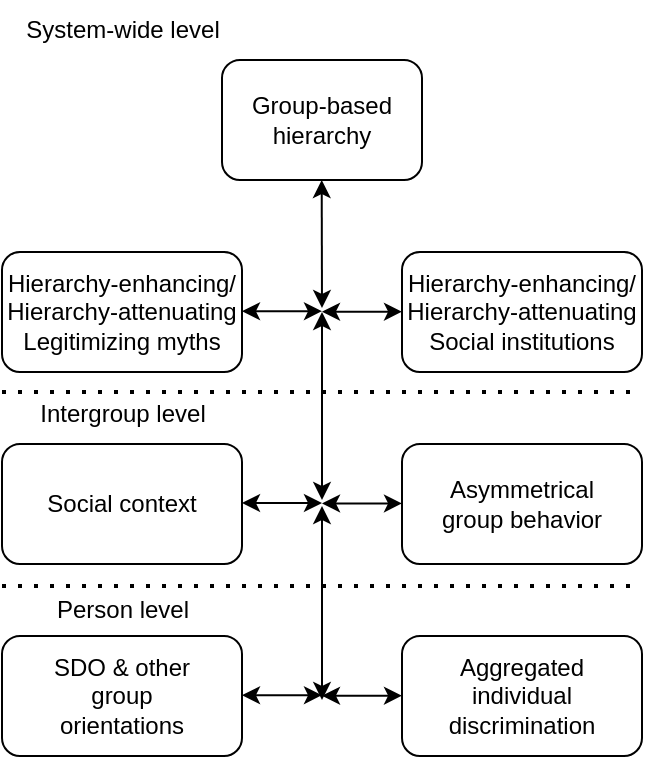 <mxfile>
    <diagram id="4MbhehP4Whr2WipRP3cP" name="Page-1">
        <mxGraphModel dx="602" dy="593" grid="1" gridSize="10" guides="1" tooltips="1" connect="1" arrows="1" fold="1" page="1" pageScale="1" pageWidth="1169" pageHeight="827" math="0" shadow="0">
            <root>
                <mxCell id="0"/>
                <mxCell id="1" parent="0"/>
                <mxCell id="2" value="&lt;meta charset=&quot;utf-8&quot;&gt;Hierarchy-enhancing/&#10;Hierarchy-attenuating&#10;Legitimizing myths" style="rounded=1;whiteSpace=wrap;html=1;" vertex="1" parent="1">
                    <mxGeometry x="70" y="146" width="120" height="60" as="geometry"/>
                </mxCell>
                <mxCell id="3" value="Social context" style="rounded=1;whiteSpace=wrap;html=1;" vertex="1" parent="1">
                    <mxGeometry x="70" y="242" width="120" height="60" as="geometry"/>
                </mxCell>
                <mxCell id="4" value="&lt;meta charset=&quot;utf-8&quot;&gt;SDO &amp;amp; other&#10;group&#10;orientations" style="rounded=1;whiteSpace=wrap;html=1;" vertex="1" parent="1">
                    <mxGeometry x="70" y="338" width="120" height="60" as="geometry"/>
                </mxCell>
                <mxCell id="5" value="&lt;meta charset=&quot;utf-8&quot;&gt;Hierarchy-enhancing/&#10;Hierarchy-attenuating&#10;Social institutions" style="rounded=1;whiteSpace=wrap;html=1;" vertex="1" parent="1">
                    <mxGeometry x="270" y="146" width="120" height="60" as="geometry"/>
                </mxCell>
                <mxCell id="6" value="Asymmetrical&lt;br/&gt;group behavior" style="rounded=1;whiteSpace=wrap;html=1;" vertex="1" parent="1">
                    <mxGeometry x="270" y="242" width="120" height="60" as="geometry"/>
                </mxCell>
                <mxCell id="7" value="&lt;meta charset=&quot;utf-8&quot;&gt;Aggregated&#10;individual&#10;discrimination" style="rounded=1;whiteSpace=wrap;html=1;" vertex="1" parent="1">
                    <mxGeometry x="270" y="338" width="120" height="60" as="geometry"/>
                </mxCell>
                <mxCell id="9" value="&lt;span style=&quot;text-align: left;&quot;&gt;Group-based&lt;/span&gt;&lt;br style=&quot;border-color: var(--border-color); text-align: left;&quot;&gt;&lt;span style=&quot;text-align: left;&quot;&gt;hierarchy&lt;/span&gt;" style="rounded=1;whiteSpace=wrap;html=1;" vertex="1" parent="1">
                    <mxGeometry x="180" y="50" width="100" height="60" as="geometry"/>
                </mxCell>
                <mxCell id="11" value="" style="endArrow=none;dashed=1;html=1;dashPattern=1 3;strokeWidth=2;" edge="1" parent="1">
                    <mxGeometry width="50" height="50" relative="1" as="geometry">
                        <mxPoint x="70" y="216" as="sourcePoint"/>
                        <mxPoint x="390" y="216" as="targetPoint"/>
                    </mxGeometry>
                </mxCell>
                <mxCell id="12" value="" style="endArrow=none;dashed=1;html=1;dashPattern=1 3;strokeWidth=2;" edge="1" parent="1">
                    <mxGeometry width="50" height="50" relative="1" as="geometry">
                        <mxPoint x="70" y="313" as="sourcePoint"/>
                        <mxPoint x="390" y="313" as="targetPoint"/>
                    </mxGeometry>
                </mxCell>
                <mxCell id="13" value="" style="endArrow=classic;startArrow=classic;html=1;" edge="1" parent="1">
                    <mxGeometry width="50" height="50" relative="1" as="geometry">
                        <mxPoint x="190" y="271.5" as="sourcePoint"/>
                        <mxPoint x="230" y="271.5" as="targetPoint"/>
                    </mxGeometry>
                </mxCell>
                <mxCell id="14" value="" style="endArrow=classic;startArrow=classic;html=1;" edge="1" parent="1">
                    <mxGeometry width="50" height="50" relative="1" as="geometry">
                        <mxPoint x="230" y="271.71" as="sourcePoint"/>
                        <mxPoint x="270" y="271.71" as="targetPoint"/>
                    </mxGeometry>
                </mxCell>
                <mxCell id="15" value="" style="endArrow=classic;startArrow=classic;html=1;" edge="1" parent="1">
                    <mxGeometry width="50" height="50" relative="1" as="geometry">
                        <mxPoint x="190" y="367.61" as="sourcePoint"/>
                        <mxPoint x="230" y="367.61" as="targetPoint"/>
                    </mxGeometry>
                </mxCell>
                <mxCell id="16" value="" style="endArrow=classic;startArrow=classic;html=1;" edge="1" parent="1">
                    <mxGeometry width="50" height="50" relative="1" as="geometry">
                        <mxPoint x="230" y="367.82" as="sourcePoint"/>
                        <mxPoint x="270" y="367.82" as="targetPoint"/>
                    </mxGeometry>
                </mxCell>
                <mxCell id="17" value="" style="endArrow=classic;startArrow=classic;html=1;" edge="1" parent="1">
                    <mxGeometry width="50" height="50" relative="1" as="geometry">
                        <mxPoint x="190" y="175.61" as="sourcePoint"/>
                        <mxPoint x="230" y="175.61" as="targetPoint"/>
                    </mxGeometry>
                </mxCell>
                <mxCell id="18" value="" style="endArrow=classic;startArrow=classic;html=1;" edge="1" parent="1">
                    <mxGeometry width="50" height="50" relative="1" as="geometry">
                        <mxPoint x="230" y="175.82" as="sourcePoint"/>
                        <mxPoint x="270" y="175.82" as="targetPoint"/>
                    </mxGeometry>
                </mxCell>
                <mxCell id="19" value="" style="endArrow=classic;startArrow=classic;html=1;" edge="1" parent="1">
                    <mxGeometry width="50" height="50" relative="1" as="geometry">
                        <mxPoint x="230" y="176" as="sourcePoint"/>
                        <mxPoint x="230" y="270" as="targetPoint"/>
                    </mxGeometry>
                </mxCell>
                <mxCell id="20" value="" style="endArrow=classic;startArrow=classic;html=1;" edge="1" parent="1">
                    <mxGeometry width="50" height="50" relative="1" as="geometry">
                        <mxPoint x="230" y="370" as="sourcePoint"/>
                        <mxPoint x="230" y="273" as="targetPoint"/>
                    </mxGeometry>
                </mxCell>
                <mxCell id="21" value="" style="endArrow=classic;startArrow=classic;html=1;" edge="1" parent="1">
                    <mxGeometry width="50" height="50" relative="1" as="geometry">
                        <mxPoint x="229.85" y="110" as="sourcePoint"/>
                        <mxPoint x="230" y="174" as="targetPoint"/>
                    </mxGeometry>
                </mxCell>
                <mxCell id="22" value="System-wide level" style="text;html=1;align=center;verticalAlign=middle;resizable=0;points=[];autosize=1;strokeColor=none;fillColor=none;" vertex="1" parent="1">
                    <mxGeometry x="70" y="20" width="120" height="30" as="geometry"/>
                </mxCell>
                <mxCell id="23" value="Intergroup level" style="text;html=1;align=center;verticalAlign=middle;resizable=0;points=[];autosize=1;strokeColor=none;fillColor=none;" vertex="1" parent="1">
                    <mxGeometry x="75" y="212" width="110" height="30" as="geometry"/>
                </mxCell>
                <mxCell id="24" value="Person level" style="text;html=1;align=center;verticalAlign=middle;resizable=0;points=[];autosize=1;strokeColor=none;fillColor=none;" vertex="1" parent="1">
                    <mxGeometry x="85" y="310" width="90" height="30" as="geometry"/>
                </mxCell>
            </root>
        </mxGraphModel>
    </diagram>
</mxfile>